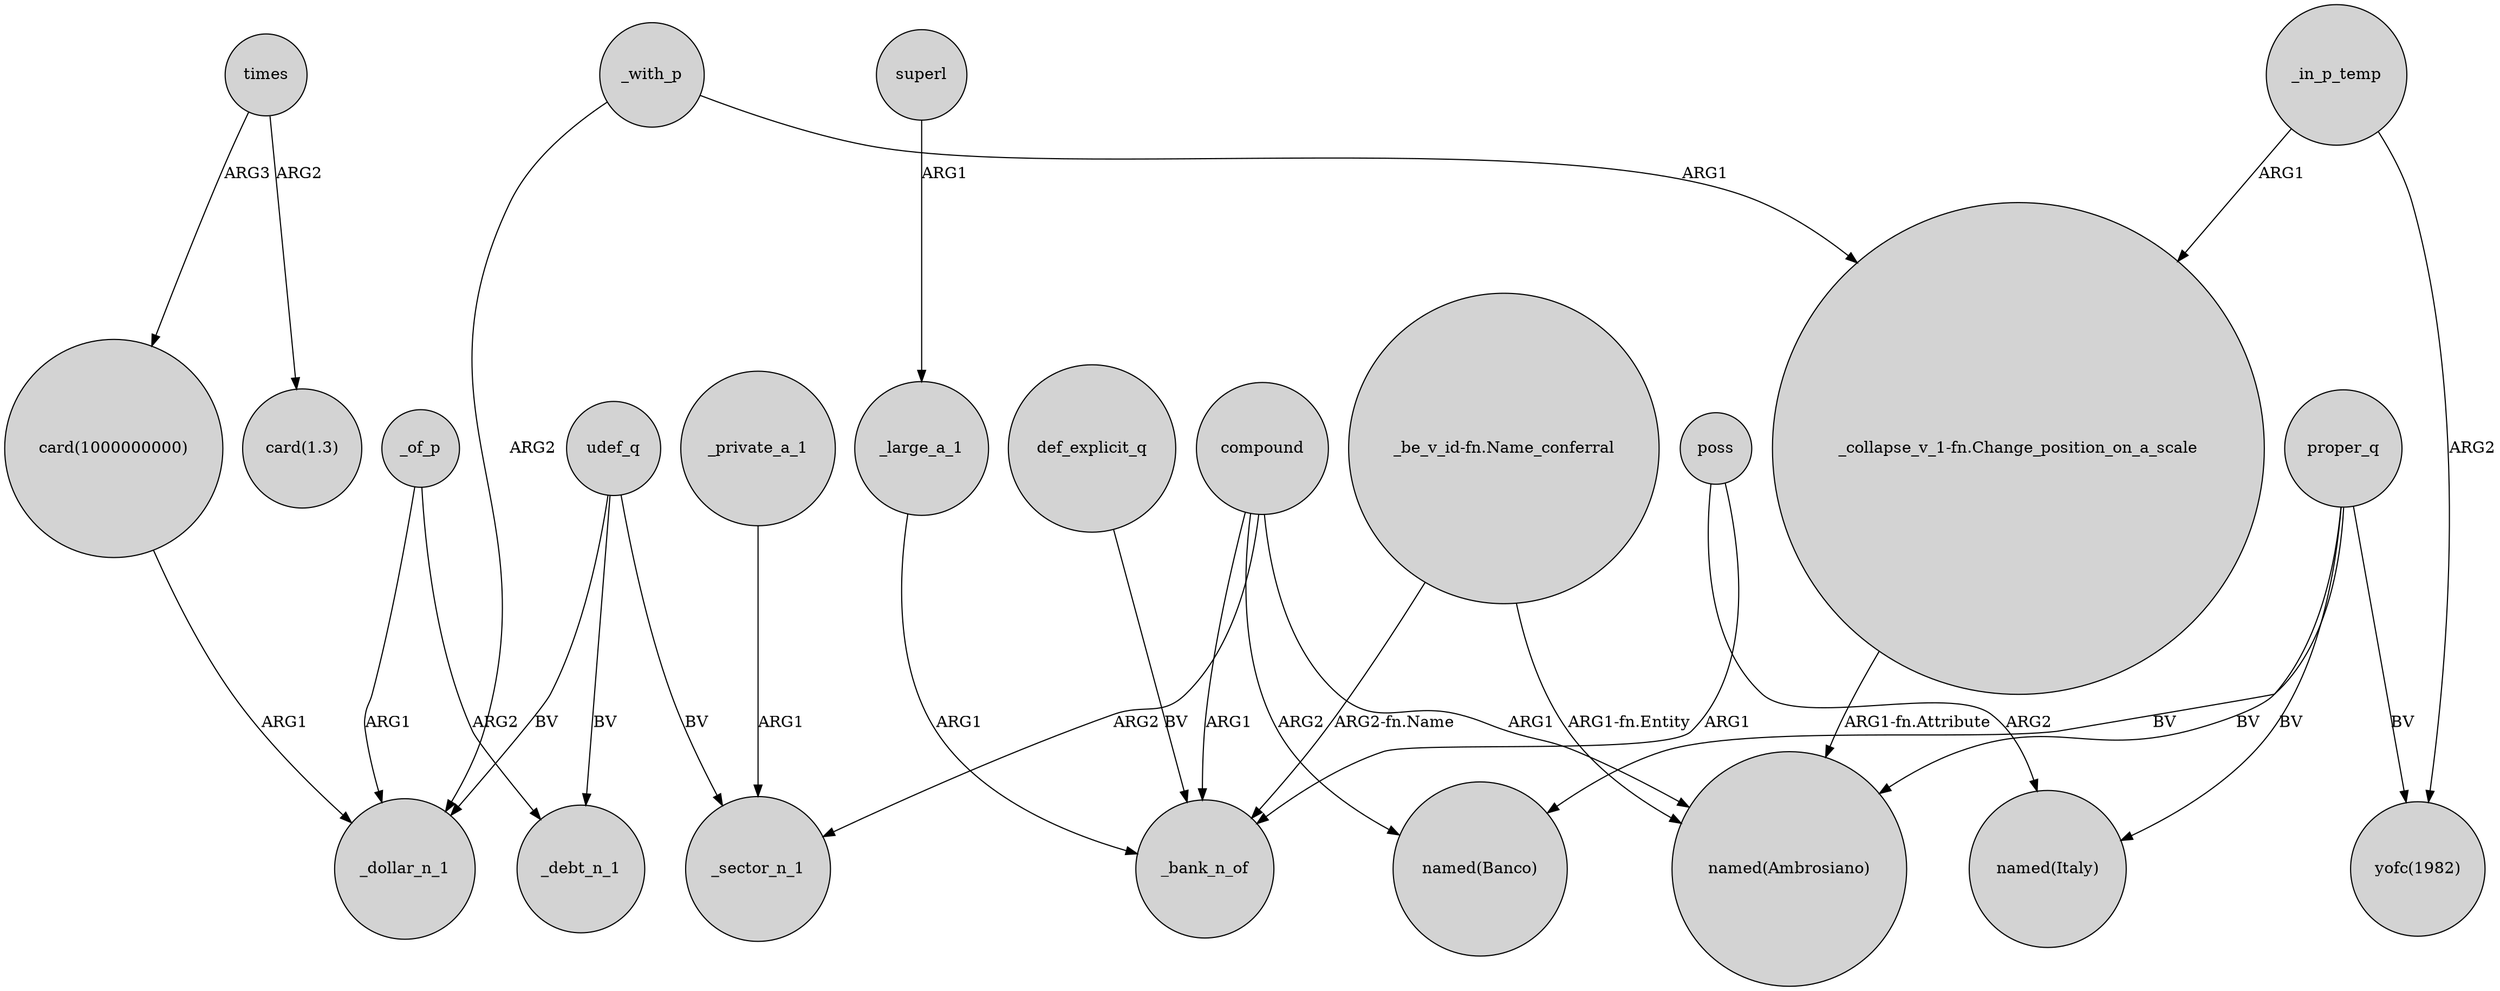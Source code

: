 digraph {
	node [shape=circle style=filled]
	_of_p -> _dollar_n_1 [label=ARG1]
	"card(1000000000)" -> _dollar_n_1 [label=ARG1]
	_of_p -> _debt_n_1 [label=ARG2]
	times -> "card(1.3)" [label=ARG2]
	_large_a_1 -> _bank_n_of [label=ARG1]
	def_explicit_q -> _bank_n_of [label=BV]
	compound -> _bank_n_of [label=ARG1]
	"_be_v_id-fn.Name_conferral" -> "named(Ambrosiano)" [label="ARG1-fn.Entity"]
	"_collapse_v_1-fn.Change_position_on_a_scale" -> "named(Ambrosiano)" [label="ARG1-fn.Attribute"]
	proper_q -> "yofc(1982)" [label=BV]
	_in_p_temp -> "yofc(1982)" [label=ARG2]
	times -> "card(1000000000)" [label=ARG3]
	udef_q -> _sector_n_1 [label=BV]
	_in_p_temp -> "_collapse_v_1-fn.Change_position_on_a_scale" [label=ARG1]
	_private_a_1 -> _sector_n_1 [label=ARG1]
	compound -> "named(Banco)" [label=ARG2]
	poss -> _bank_n_of [label=ARG1]
	proper_q -> "named(Ambrosiano)" [label=BV]
	udef_q -> _debt_n_1 [label=BV]
	"_be_v_id-fn.Name_conferral" -> _bank_n_of [label="ARG2-fn.Name"]
	_with_p -> _dollar_n_1 [label=ARG2]
	poss -> "named(Italy)" [label=ARG2]
	udef_q -> _dollar_n_1 [label=BV]
	proper_q -> "named(Banco)" [label=BV]
	compound -> "named(Ambrosiano)" [label=ARG1]
	compound -> _sector_n_1 [label=ARG2]
	_with_p -> "_collapse_v_1-fn.Change_position_on_a_scale" [label=ARG1]
	superl -> _large_a_1 [label=ARG1]
	proper_q -> "named(Italy)" [label=BV]
}
